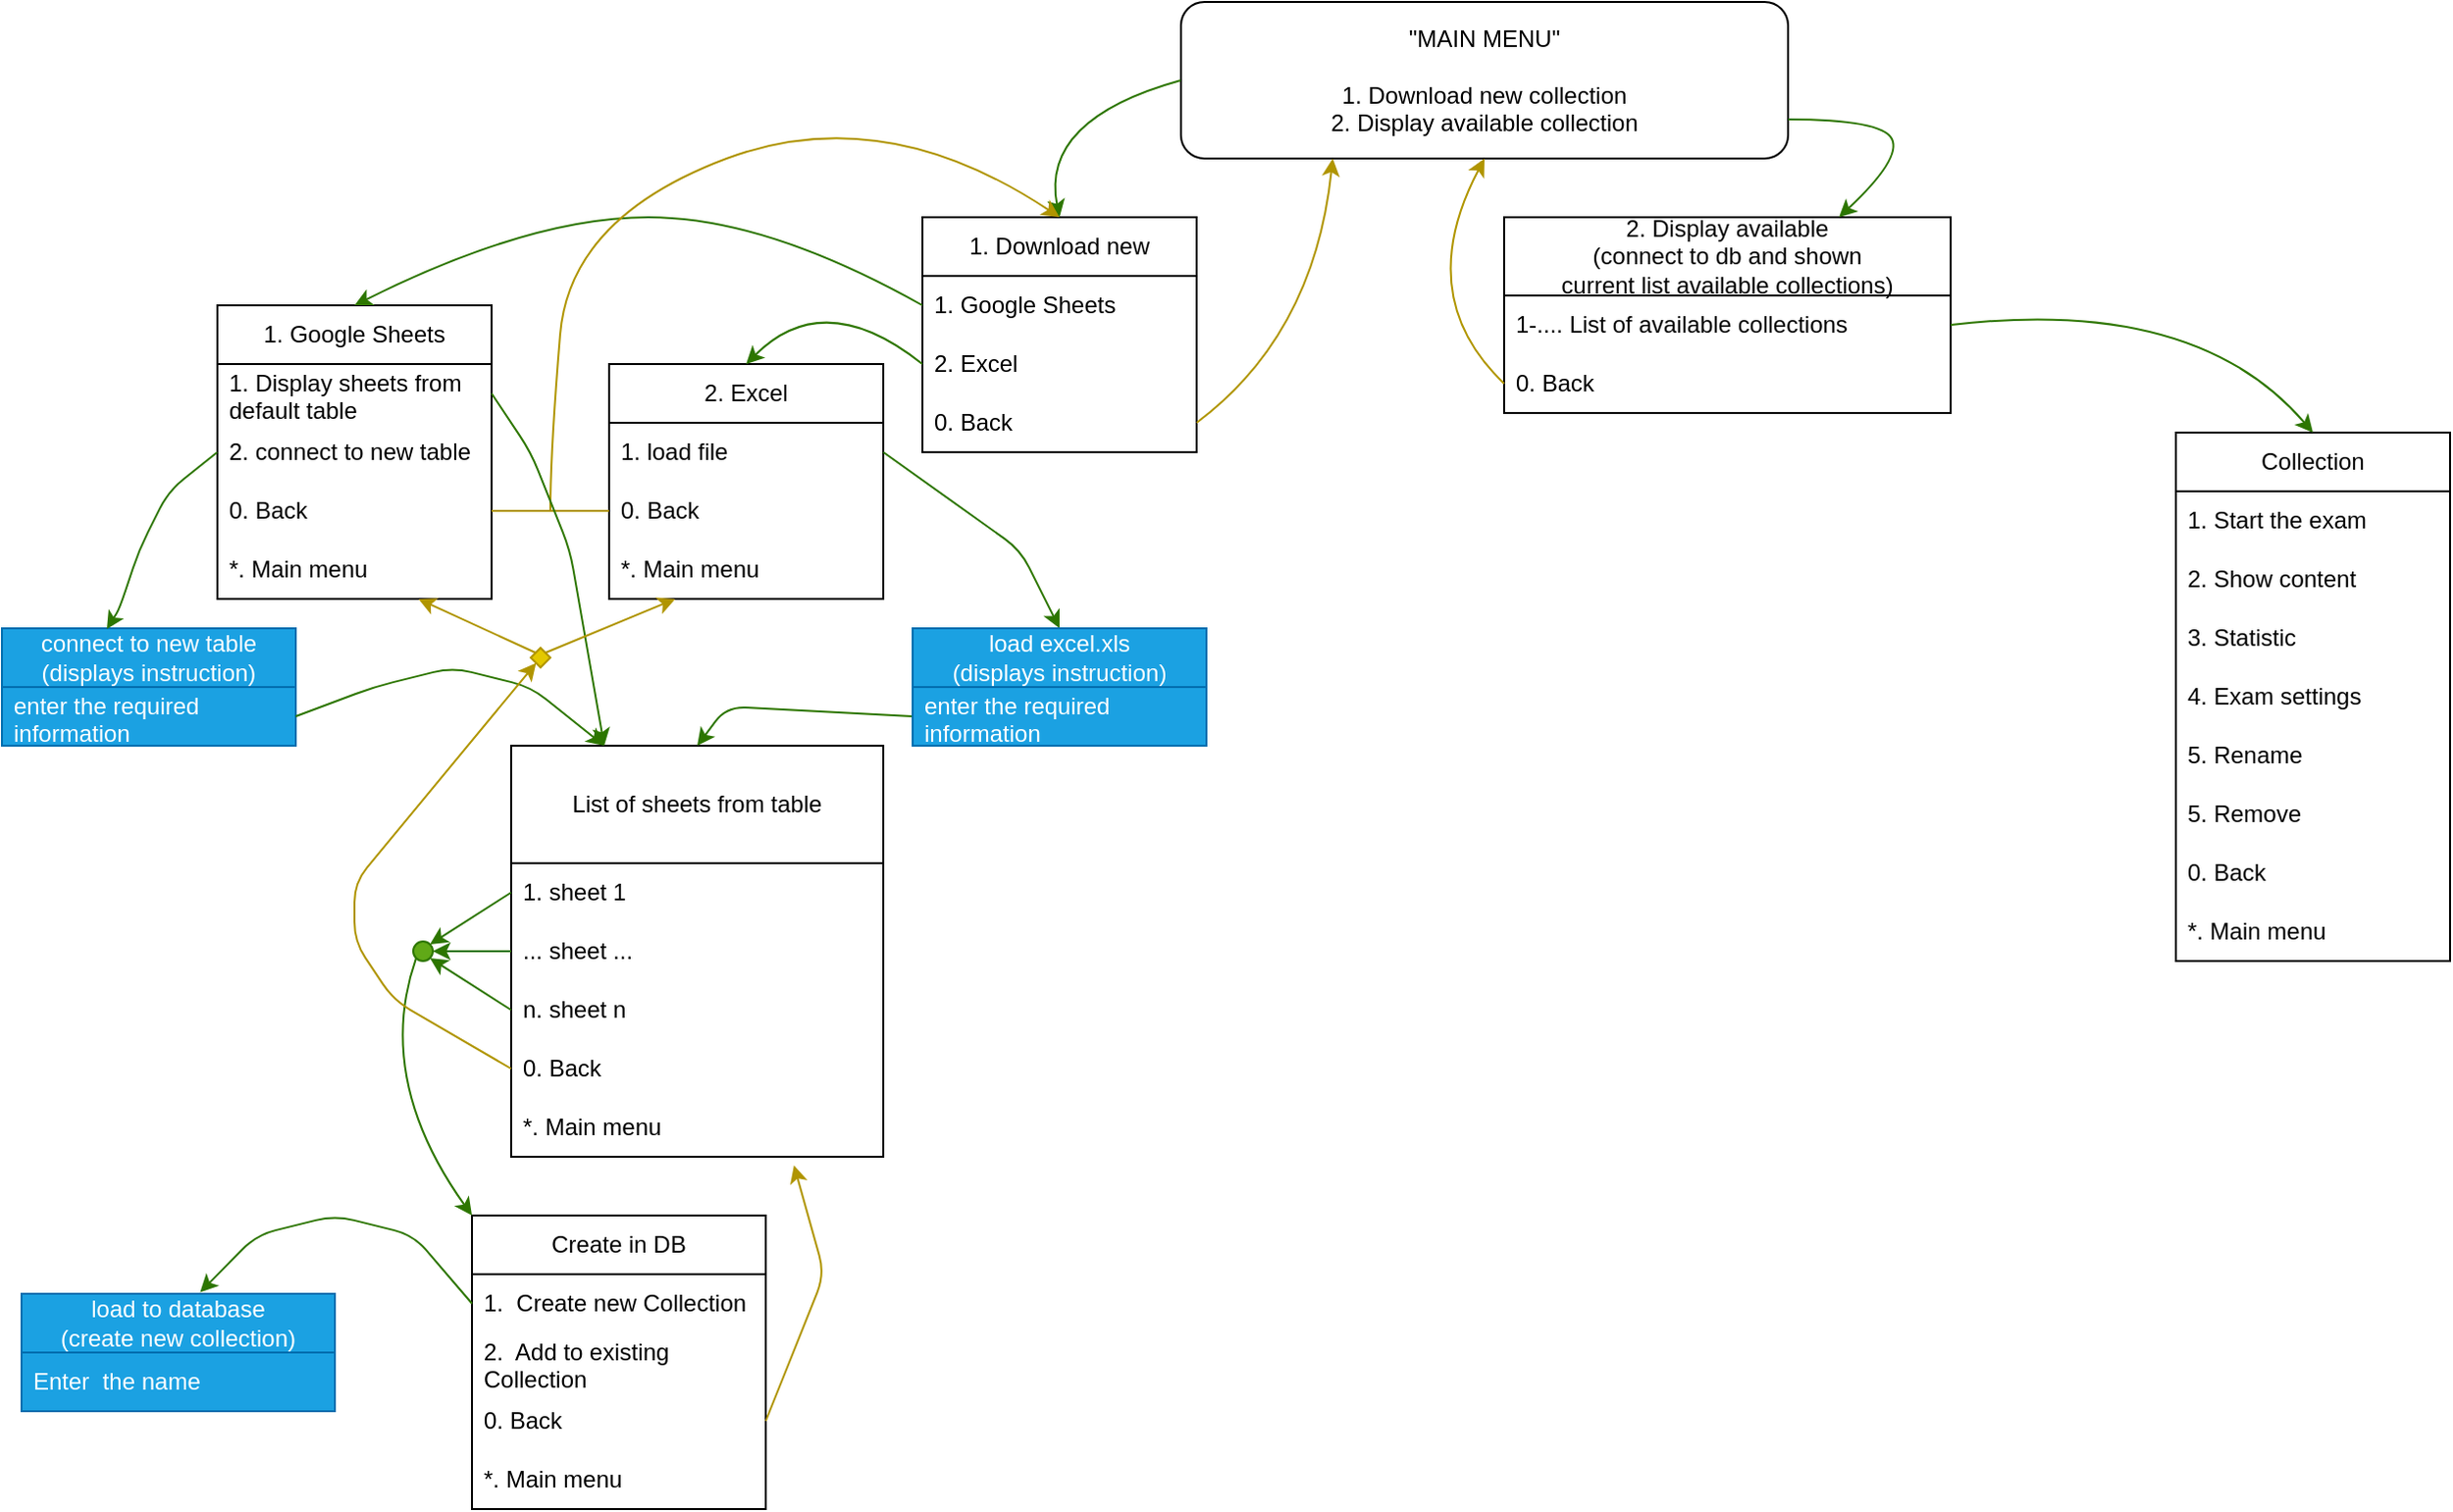 <mxfile version="24.0.4" type="device" pages="4">
  <diagram id="C5RBs43oDa-KdzZeNtuy" name="CLI_model">
    <mxGraphModel dx="1221" dy="717" grid="1" gridSize="10" guides="1" tooltips="1" connect="1" arrows="1" fold="1" page="1" pageScale="1" pageWidth="1654" pageHeight="2336" background="none" math="0" shadow="0">
      <root>
        <mxCell id="WIyWlLk6GJQsqaUBKTNV-0" />
        <mxCell id="WIyWlLk6GJQsqaUBKTNV-1" parent="WIyWlLk6GJQsqaUBKTNV-0" />
        <mxCell id="WIyWlLk6GJQsqaUBKTNV-3" value="&lt;div&gt;&quot;MAIN MENU&quot;&lt;/div&gt;&lt;div&gt;&lt;br&gt;&lt;/div&gt;&lt;div&gt;1. Download new collection&lt;/div&gt;&lt;div&gt;2. Display available collection&lt;br&gt;&lt;/div&gt;" style="rounded=1;whiteSpace=wrap;html=1;fontSize=12;glass=0;strokeWidth=1;shadow=0;" parent="WIyWlLk6GJQsqaUBKTNV-1" vertex="1">
          <mxGeometry x="662" y="20" width="310" height="80" as="geometry" />
        </mxCell>
        <mxCell id="G-Xxid-udoD8y_HWenNB-4" value="1. Download new" style="swimlane;fontStyle=0;childLayout=stackLayout;horizontal=1;startSize=30;horizontalStack=0;resizeParent=1;resizeParentMax=0;resizeLast=0;collapsible=1;marginBottom=0;whiteSpace=wrap;html=1;" parent="WIyWlLk6GJQsqaUBKTNV-1" vertex="1">
          <mxGeometry x="530" y="130" width="140" height="120" as="geometry" />
        </mxCell>
        <mxCell id="G-Xxid-udoD8y_HWenNB-5" value="&lt;div&gt;1. Google Sheets&lt;/div&gt;" style="text;strokeColor=none;fillColor=none;align=left;verticalAlign=middle;spacingLeft=4;spacingRight=4;overflow=hidden;points=[[0,0.5],[1,0.5]];portConstraint=eastwest;rotatable=0;whiteSpace=wrap;html=1;" parent="G-Xxid-udoD8y_HWenNB-4" vertex="1">
          <mxGeometry y="30" width="140" height="30" as="geometry" />
        </mxCell>
        <mxCell id="G-Xxid-udoD8y_HWenNB-7" value="2. Excel" style="text;strokeColor=none;fillColor=none;align=left;verticalAlign=middle;spacingLeft=4;spacingRight=4;overflow=hidden;points=[[0,0.5],[1,0.5]];portConstraint=eastwest;rotatable=0;whiteSpace=wrap;html=1;" parent="G-Xxid-udoD8y_HWenNB-4" vertex="1">
          <mxGeometry y="60" width="140" height="30" as="geometry" />
        </mxCell>
        <mxCell id="G-Xxid-udoD8y_HWenNB-17" value="&lt;div&gt;0. Back&lt;/div&gt;" style="text;strokeColor=none;fillColor=none;align=left;verticalAlign=middle;spacingLeft=4;spacingRight=4;overflow=hidden;points=[[0,0.5],[1,0.5]];portConstraint=eastwest;rotatable=0;whiteSpace=wrap;html=1;" parent="G-Xxid-udoD8y_HWenNB-4" vertex="1">
          <mxGeometry y="90" width="140" height="30" as="geometry" />
        </mxCell>
        <mxCell id="G-Xxid-udoD8y_HWenNB-9" value="&lt;div&gt;2. Display available&lt;/div&gt;&lt;div&gt;(connect to db and shown&lt;/div&gt;&lt;div&gt;current list available collections)&lt;br&gt;&lt;/div&gt;" style="swimlane;fontStyle=0;childLayout=stackLayout;horizontal=1;startSize=40;horizontalStack=0;resizeParent=1;resizeParentMax=0;resizeLast=0;collapsible=1;marginBottom=0;whiteSpace=wrap;html=1;" parent="WIyWlLk6GJQsqaUBKTNV-1" vertex="1">
          <mxGeometry x="827" y="130" width="228" height="100" as="geometry" />
        </mxCell>
        <mxCell id="G-Xxid-udoD8y_HWenNB-11" value="&lt;div&gt;1-.... List of available collections&lt;/div&gt;" style="text;strokeColor=none;fillColor=none;align=left;verticalAlign=middle;spacingLeft=4;spacingRight=4;overflow=hidden;points=[[0,0.5],[1,0.5]];portConstraint=eastwest;rotatable=0;whiteSpace=wrap;html=1;" parent="G-Xxid-udoD8y_HWenNB-9" vertex="1">
          <mxGeometry y="40" width="228" height="30" as="geometry" />
        </mxCell>
        <mxCell id="G-Xxid-udoD8y_HWenNB-12" value="&lt;div&gt;0. Back&lt;/div&gt;" style="text;strokeColor=none;fillColor=none;align=left;verticalAlign=middle;spacingLeft=4;spacingRight=4;overflow=hidden;points=[[0,0.5],[1,0.5]];portConstraint=eastwest;rotatable=0;whiteSpace=wrap;html=1;" parent="G-Xxid-udoD8y_HWenNB-9" vertex="1">
          <mxGeometry y="70" width="228" height="30" as="geometry" />
        </mxCell>
        <mxCell id="G-Xxid-udoD8y_HWenNB-22" value="2. Excel" style="swimlane;fontStyle=0;childLayout=stackLayout;horizontal=1;startSize=30;horizontalStack=0;resizeParent=1;resizeParentMax=0;resizeLast=0;collapsible=1;marginBottom=0;whiteSpace=wrap;html=1;" parent="WIyWlLk6GJQsqaUBKTNV-1" vertex="1">
          <mxGeometry x="370" y="205" width="140" height="120" as="geometry" />
        </mxCell>
        <mxCell id="G-Xxid-udoD8y_HWenNB-23" value="1. load file" style="text;strokeColor=none;fillColor=none;align=left;verticalAlign=middle;spacingLeft=4;spacingRight=4;overflow=hidden;points=[[0,0.5],[1,0.5]];portConstraint=eastwest;rotatable=0;whiteSpace=wrap;html=1;" parent="G-Xxid-udoD8y_HWenNB-22" vertex="1">
          <mxGeometry y="30" width="140" height="30" as="geometry" />
        </mxCell>
        <mxCell id="G-Xxid-udoD8y_HWenNB-24" value="0. Back" style="text;strokeColor=none;fillColor=none;align=left;verticalAlign=middle;spacingLeft=4;spacingRight=4;overflow=hidden;points=[[0,0.5],[1,0.5]];portConstraint=eastwest;rotatable=0;whiteSpace=wrap;html=1;" parent="G-Xxid-udoD8y_HWenNB-22" vertex="1">
          <mxGeometry y="60" width="140" height="30" as="geometry" />
        </mxCell>
        <mxCell id="G-Xxid-udoD8y_HWenNB-25" value="*. Main menu" style="text;strokeColor=none;fillColor=none;align=left;verticalAlign=middle;spacingLeft=4;spacingRight=4;overflow=hidden;points=[[0,0.5],[1,0.5]];portConstraint=eastwest;rotatable=0;whiteSpace=wrap;html=1;" parent="G-Xxid-udoD8y_HWenNB-22" vertex="1">
          <mxGeometry y="90" width="140" height="30" as="geometry" />
        </mxCell>
        <mxCell id="G-Xxid-udoD8y_HWenNB-26" value="1. Google Sheets" style="swimlane;fontStyle=0;childLayout=stackLayout;horizontal=1;startSize=30;horizontalStack=0;resizeParent=1;resizeParentMax=0;resizeLast=0;collapsible=1;marginBottom=0;whiteSpace=wrap;html=1;" parent="WIyWlLk6GJQsqaUBKTNV-1" vertex="1">
          <mxGeometry x="170" y="175" width="140" height="150" as="geometry" />
        </mxCell>
        <mxCell id="G-Xxid-udoD8y_HWenNB-27" value="1. Display sheets from default table" style="text;strokeColor=none;fillColor=none;align=left;verticalAlign=middle;spacingLeft=4;spacingRight=4;overflow=hidden;points=[[0,0.5],[1,0.5]];portConstraint=eastwest;rotatable=0;whiteSpace=wrap;html=1;" parent="G-Xxid-udoD8y_HWenNB-26" vertex="1">
          <mxGeometry y="30" width="140" height="30" as="geometry" />
        </mxCell>
        <mxCell id="G-Xxid-udoD8y_HWenNB-28" value="2. connect to new table" style="text;strokeColor=none;fillColor=none;align=left;verticalAlign=middle;spacingLeft=4;spacingRight=4;overflow=hidden;points=[[0,0.5],[1,0.5]];portConstraint=eastwest;rotatable=0;whiteSpace=wrap;html=1;" parent="G-Xxid-udoD8y_HWenNB-26" vertex="1">
          <mxGeometry y="60" width="140" height="30" as="geometry" />
        </mxCell>
        <mxCell id="G-Xxid-udoD8y_HWenNB-29" value="0. Back" style="text;strokeColor=none;fillColor=none;align=left;verticalAlign=middle;spacingLeft=4;spacingRight=4;overflow=hidden;points=[[0,0.5],[1,0.5]];portConstraint=eastwest;rotatable=0;whiteSpace=wrap;html=1;" parent="G-Xxid-udoD8y_HWenNB-26" vertex="1">
          <mxGeometry y="90" width="140" height="30" as="geometry" />
        </mxCell>
        <mxCell id="G-Xxid-udoD8y_HWenNB-37" value="*. Main menu" style="text;strokeColor=none;fillColor=none;align=left;verticalAlign=middle;spacingLeft=4;spacingRight=4;overflow=hidden;points=[[0,0.5],[1,0.5]];portConstraint=eastwest;rotatable=0;whiteSpace=wrap;html=1;" parent="G-Xxid-udoD8y_HWenNB-26" vertex="1">
          <mxGeometry y="120" width="140" height="30" as="geometry" />
        </mxCell>
        <mxCell id="G-Xxid-udoD8y_HWenNB-30" value="&lt;div&gt;Collection&lt;/div&gt;" style="swimlane;fontStyle=0;childLayout=stackLayout;horizontal=1;startSize=30;horizontalStack=0;resizeParent=1;resizeParentMax=0;resizeLast=0;collapsible=1;marginBottom=0;whiteSpace=wrap;html=1;" parent="WIyWlLk6GJQsqaUBKTNV-1" vertex="1">
          <mxGeometry x="1170" y="240" width="140" height="270" as="geometry" />
        </mxCell>
        <mxCell id="G-Xxid-udoD8y_HWenNB-31" value="1. Start the exam" style="text;strokeColor=none;fillColor=none;align=left;verticalAlign=middle;spacingLeft=4;spacingRight=4;overflow=hidden;points=[[0,0.5],[1,0.5]];portConstraint=eastwest;rotatable=0;whiteSpace=wrap;html=1;" parent="G-Xxid-udoD8y_HWenNB-30" vertex="1">
          <mxGeometry y="30" width="140" height="30" as="geometry" />
        </mxCell>
        <mxCell id="G-Xxid-udoD8y_HWenNB-32" value="2. Show content" style="text;strokeColor=none;fillColor=none;align=left;verticalAlign=middle;spacingLeft=4;spacingRight=4;overflow=hidden;points=[[0,0.5],[1,0.5]];portConstraint=eastwest;rotatable=0;whiteSpace=wrap;html=1;" parent="G-Xxid-udoD8y_HWenNB-30" vertex="1">
          <mxGeometry y="60" width="140" height="30" as="geometry" />
        </mxCell>
        <mxCell id="G-Xxid-udoD8y_HWenNB-33" value="3. Statistic" style="text;strokeColor=none;fillColor=none;align=left;verticalAlign=middle;spacingLeft=4;spacingRight=4;overflow=hidden;points=[[0,0.5],[1,0.5]];portConstraint=eastwest;rotatable=0;whiteSpace=wrap;html=1;" parent="G-Xxid-udoD8y_HWenNB-30" vertex="1">
          <mxGeometry y="90" width="140" height="30" as="geometry" />
        </mxCell>
        <mxCell id="39" value="4. Exam settings" style="text;strokeColor=none;fillColor=none;align=left;verticalAlign=middle;spacingLeft=4;spacingRight=4;overflow=hidden;points=[[0,0.5],[1,0.5]];portConstraint=eastwest;rotatable=0;whiteSpace=wrap;html=1;" parent="G-Xxid-udoD8y_HWenNB-30" vertex="1">
          <mxGeometry y="120" width="140" height="30" as="geometry" />
        </mxCell>
        <mxCell id="40" value="5. Rename" style="text;strokeColor=none;fillColor=none;align=left;verticalAlign=middle;spacingLeft=4;spacingRight=4;overflow=hidden;points=[[0,0.5],[1,0.5]];portConstraint=eastwest;rotatable=0;whiteSpace=wrap;html=1;" parent="G-Xxid-udoD8y_HWenNB-30" vertex="1">
          <mxGeometry y="150" width="140" height="30" as="geometry" />
        </mxCell>
        <mxCell id="42" value="5. Remove" style="text;strokeColor=none;fillColor=none;align=left;verticalAlign=middle;spacingLeft=4;spacingRight=4;overflow=hidden;points=[[0,0.5],[1,0.5]];portConstraint=eastwest;rotatable=0;whiteSpace=wrap;html=1;" parent="G-Xxid-udoD8y_HWenNB-30" vertex="1">
          <mxGeometry y="180" width="140" height="30" as="geometry" />
        </mxCell>
        <mxCell id="43" value="0. Back" style="text;strokeColor=none;fillColor=none;align=left;verticalAlign=middle;spacingLeft=4;spacingRight=4;overflow=hidden;points=[[0,0.5],[1,0.5]];portConstraint=eastwest;rotatable=0;whiteSpace=wrap;html=1;" parent="G-Xxid-udoD8y_HWenNB-30" vertex="1">
          <mxGeometry y="210" width="140" height="30" as="geometry" />
        </mxCell>
        <mxCell id="44" value="*. Main menu" style="text;strokeColor=none;fillColor=none;align=left;verticalAlign=middle;spacingLeft=4;spacingRight=4;overflow=hidden;points=[[0,0.5],[1,0.5]];portConstraint=eastwest;rotatable=0;whiteSpace=wrap;html=1;" parent="G-Xxid-udoD8y_HWenNB-30" vertex="1">
          <mxGeometry y="240" width="140" height="30" as="geometry" />
        </mxCell>
        <mxCell id="G-Xxid-udoD8y_HWenNB-45" value="List of sheets from table" style="swimlane;fontStyle=0;childLayout=stackLayout;horizontal=1;startSize=60;horizontalStack=0;resizeParent=1;resizeParentMax=0;resizeLast=0;collapsible=1;marginBottom=0;whiteSpace=wrap;html=1;" parent="WIyWlLk6GJQsqaUBKTNV-1" vertex="1">
          <mxGeometry x="320" y="400" width="190" height="210" as="geometry" />
        </mxCell>
        <mxCell id="G-Xxid-udoD8y_HWenNB-46" value="&lt;div&gt;1. sheet 1&lt;/div&gt;" style="text;strokeColor=none;fillColor=none;align=left;verticalAlign=middle;spacingLeft=4;spacingRight=4;overflow=hidden;points=[[0,0.5],[1,0.5]];portConstraint=eastwest;rotatable=0;whiteSpace=wrap;html=1;" parent="G-Xxid-udoD8y_HWenNB-45" vertex="1">
          <mxGeometry y="60" width="190" height="30" as="geometry" />
        </mxCell>
        <mxCell id="G-Xxid-udoD8y_HWenNB-50" value="&lt;div&gt;... sheet ...&lt;/div&gt;" style="text;strokeColor=none;fillColor=none;align=left;verticalAlign=middle;spacingLeft=4;spacingRight=4;overflow=hidden;points=[[0,0.5],[1,0.5]];portConstraint=eastwest;rotatable=0;whiteSpace=wrap;html=1;" parent="G-Xxid-udoD8y_HWenNB-45" vertex="1">
          <mxGeometry y="90" width="190" height="30" as="geometry" />
        </mxCell>
        <mxCell id="G-Xxid-udoD8y_HWenNB-47" value="n. sheet n" style="text;strokeColor=none;fillColor=none;align=left;verticalAlign=middle;spacingLeft=4;spacingRight=4;overflow=hidden;points=[[0,0.5],[1,0.5]];portConstraint=eastwest;rotatable=0;whiteSpace=wrap;html=1;" parent="G-Xxid-udoD8y_HWenNB-45" vertex="1">
          <mxGeometry y="120" width="190" height="30" as="geometry" />
        </mxCell>
        <mxCell id="G-Xxid-udoD8y_HWenNB-48" value="0. Back" style="text;strokeColor=none;fillColor=none;align=left;verticalAlign=middle;spacingLeft=4;spacingRight=4;overflow=hidden;points=[[0,0.5],[1,0.5]];portConstraint=eastwest;rotatable=0;whiteSpace=wrap;html=1;" parent="G-Xxid-udoD8y_HWenNB-45" vertex="1">
          <mxGeometry y="150" width="190" height="30" as="geometry" />
        </mxCell>
        <mxCell id="G-Xxid-udoD8y_HWenNB-51" value="*. Main menu" style="text;strokeColor=none;fillColor=none;align=left;verticalAlign=middle;spacingLeft=4;spacingRight=4;overflow=hidden;points=[[0,0.5],[1,0.5]];portConstraint=eastwest;rotatable=0;whiteSpace=wrap;html=1;" parent="G-Xxid-udoD8y_HWenNB-45" vertex="1">
          <mxGeometry y="180" width="190" height="30" as="geometry" />
        </mxCell>
        <mxCell id="6" value="Create in DB" style="swimlane;fontStyle=0;childLayout=stackLayout;horizontal=1;startSize=30;horizontalStack=0;resizeParent=1;resizeParentMax=0;resizeLast=0;collapsible=1;marginBottom=0;whiteSpace=wrap;html=1;" parent="WIyWlLk6GJQsqaUBKTNV-1" vertex="1">
          <mxGeometry x="300" y="640" width="150" height="150" as="geometry" />
        </mxCell>
        <mxCell id="7" value="1.&amp;nbsp; Create new Collection" style="text;strokeColor=none;fillColor=none;align=left;verticalAlign=middle;spacingLeft=4;spacingRight=4;overflow=hidden;points=[[0,0.5],[1,0.5]];portConstraint=eastwest;rotatable=0;whiteSpace=wrap;html=1;" parent="6" vertex="1">
          <mxGeometry y="30" width="150" height="30" as="geometry" />
        </mxCell>
        <mxCell id="-GSCXinS-tR7I9BYw2Kh-68" value="2.&amp;nbsp; Add to existing Collection" style="text;strokeColor=none;fillColor=none;align=left;verticalAlign=middle;spacingLeft=4;spacingRight=4;overflow=hidden;points=[[0,0.5],[1,0.5]];portConstraint=eastwest;rotatable=0;whiteSpace=wrap;html=1;" vertex="1" parent="6">
          <mxGeometry y="60" width="150" height="30" as="geometry" />
        </mxCell>
        <mxCell id="8" value="0. Back" style="text;strokeColor=none;fillColor=none;align=left;verticalAlign=middle;spacingLeft=4;spacingRight=4;overflow=hidden;points=[[0,0.5],[1,0.5]];portConstraint=eastwest;rotatable=0;whiteSpace=wrap;html=1;" parent="6" vertex="1">
          <mxGeometry y="90" width="150" height="30" as="geometry" />
        </mxCell>
        <mxCell id="9" value="*. Main menu" style="text;strokeColor=none;fillColor=none;align=left;verticalAlign=middle;spacingLeft=4;spacingRight=4;overflow=hidden;points=[[0,0.5],[1,0.5]];portConstraint=eastwest;rotatable=0;whiteSpace=wrap;html=1;" parent="6" vertex="1">
          <mxGeometry y="120" width="150" height="30" as="geometry" />
        </mxCell>
        <mxCell id="15" value="load to database&lt;br&gt;(create new collection)" style="swimlane;fontStyle=0;childLayout=stackLayout;horizontal=1;startSize=30;horizontalStack=0;resizeParent=1;resizeParentMax=0;resizeLast=0;collapsible=1;marginBottom=0;whiteSpace=wrap;html=1;fillColor=#1ba1e2;fontColor=#ffffff;strokeColor=#006EAF;" parent="WIyWlLk6GJQsqaUBKTNV-1" vertex="1">
          <mxGeometry x="70" y="680" width="160" height="60" as="geometry" />
        </mxCell>
        <mxCell id="16" value="Enter&amp;nbsp; the name" style="text;strokeColor=#006EAF;fillColor=#1ba1e2;align=left;verticalAlign=middle;spacingLeft=4;spacingRight=4;overflow=hidden;points=[[0,0.5],[1,0.5]];portConstraint=eastwest;rotatable=0;whiteSpace=wrap;html=1;fontColor=#ffffff;" parent="15" vertex="1">
          <mxGeometry y="30" width="160" height="30" as="geometry" />
        </mxCell>
        <mxCell id="2" value="connect to new table&lt;br&gt;(displays instruction)" style="swimlane;fontStyle=0;childLayout=stackLayout;horizontal=1;startSize=30;horizontalStack=0;resizeParent=1;resizeParentMax=0;resizeLast=0;collapsible=1;marginBottom=0;whiteSpace=wrap;html=1;fillColor=#1ba1e2;fontColor=#ffffff;strokeColor=#006EAF;" parent="WIyWlLk6GJQsqaUBKTNV-1" vertex="1">
          <mxGeometry x="60" y="340" width="150" height="60" as="geometry" />
        </mxCell>
        <mxCell id="3" value="enter the required information" style="text;strokeColor=#006EAF;fillColor=#1ba1e2;align=left;verticalAlign=middle;spacingLeft=4;spacingRight=4;overflow=hidden;points=[[0,0.5],[1,0.5]];portConstraint=eastwest;rotatable=0;whiteSpace=wrap;html=1;fontColor=#ffffff;" parent="2" vertex="1">
          <mxGeometry y="30" width="150" height="30" as="geometry" />
        </mxCell>
        <mxCell id="28" value="" style="curved=1;endArrow=classic;html=1;exitX=0;exitY=0.5;exitDx=0;exitDy=0;entryX=0.5;entryY=0;entryDx=0;entryDy=0;fillColor=#60a917;strokeColor=#2D7600;" parent="WIyWlLk6GJQsqaUBKTNV-1" source="WIyWlLk6GJQsqaUBKTNV-3" target="G-Xxid-udoD8y_HWenNB-4" edge="1">
          <mxGeometry width="50" height="50" relative="1" as="geometry">
            <mxPoint x="575" y="95" as="sourcePoint" />
            <mxPoint x="550" y="30" as="targetPoint" />
            <Array as="points">
              <mxPoint x="590" y="80" />
            </Array>
          </mxGeometry>
        </mxCell>
        <mxCell id="29" value="" style="curved=1;endArrow=classic;html=1;entryX=0.5;entryY=0;entryDx=0;entryDy=0;fillColor=#60a917;strokeColor=#2D7600;" parent="WIyWlLk6GJQsqaUBKTNV-1" target="G-Xxid-udoD8y_HWenNB-26" edge="1">
          <mxGeometry width="50" height="50" relative="1" as="geometry">
            <mxPoint x="530" y="175" as="sourcePoint" />
            <mxPoint x="340" y="155" as="targetPoint" />
            <Array as="points">
              <mxPoint x="450" y="130" />
              <mxPoint x="330" y="130" />
            </Array>
          </mxGeometry>
        </mxCell>
        <mxCell id="31" value="" style="curved=1;endArrow=classic;html=1;exitX=0;exitY=0.5;exitDx=0;exitDy=0;entryX=0.5;entryY=0;entryDx=0;entryDy=0;fillColor=#60a917;strokeColor=#2D7600;" parent="WIyWlLk6GJQsqaUBKTNV-1" source="G-Xxid-udoD8y_HWenNB-7" target="G-Xxid-udoD8y_HWenNB-22" edge="1">
          <mxGeometry width="50" height="50" relative="1" as="geometry">
            <mxPoint x="520" y="195" as="sourcePoint" />
            <mxPoint x="410" y="175" as="targetPoint" />
            <Array as="points">
              <mxPoint x="480" y="165" />
            </Array>
          </mxGeometry>
        </mxCell>
        <mxCell id="32" value="" style="endArrow=none;html=1;curved=1;entryX=0;entryY=0.5;entryDx=0;entryDy=0;fillColor=#e3c800;strokeColor=#B09500;" parent="WIyWlLk6GJQsqaUBKTNV-1" target="G-Xxid-udoD8y_HWenNB-24" edge="1">
          <mxGeometry width="50" height="50" relative="1" as="geometry">
            <mxPoint x="310" y="280" as="sourcePoint" />
            <mxPoint x="360" y="280" as="targetPoint" />
            <Array as="points">
              <mxPoint x="340" y="280" />
            </Array>
          </mxGeometry>
        </mxCell>
        <mxCell id="34" value="" style="curved=1;endArrow=classic;html=1;entryX=0.5;entryY=0;entryDx=0;entryDy=0;fillColor=#e3c800;strokeColor=#B09500;" parent="WIyWlLk6GJQsqaUBKTNV-1" target="G-Xxid-udoD8y_HWenNB-4" edge="1">
          <mxGeometry width="50" height="50" relative="1" as="geometry">
            <mxPoint x="340" y="280" as="sourcePoint" />
            <mxPoint x="550" y="110" as="targetPoint" />
            <Array as="points">
              <mxPoint x="340" y="250" />
              <mxPoint x="350" y="130" />
              <mxPoint x="510" y="70" />
            </Array>
          </mxGeometry>
        </mxCell>
        <mxCell id="36" style="edgeStyle=none;curved=1;html=1;exitX=1;exitY=0.5;exitDx=0;exitDy=0;entryX=0.25;entryY=1;entryDx=0;entryDy=0;fillColor=#e3c800;strokeColor=#B09500;" parent="WIyWlLk6GJQsqaUBKTNV-1" source="G-Xxid-udoD8y_HWenNB-17" target="WIyWlLk6GJQsqaUBKTNV-3" edge="1">
          <mxGeometry relative="1" as="geometry">
            <Array as="points">
              <mxPoint x="730" y="190" />
            </Array>
          </mxGeometry>
        </mxCell>
        <mxCell id="37" style="edgeStyle=none;curved=1;html=1;exitX=0;exitY=0.5;exitDx=0;exitDy=0;entryX=0.5;entryY=1;entryDx=0;entryDy=0;fillColor=#e3c800;strokeColor=#B09500;" parent="WIyWlLk6GJQsqaUBKTNV-1" source="G-Xxid-udoD8y_HWenNB-12" target="WIyWlLk6GJQsqaUBKTNV-3" edge="1">
          <mxGeometry relative="1" as="geometry">
            <Array as="points">
              <mxPoint x="780" y="170" />
            </Array>
          </mxGeometry>
        </mxCell>
        <mxCell id="38" style="edgeStyle=none;curved=1;html=1;exitX=1;exitY=0.5;exitDx=0;exitDy=0;entryX=0.5;entryY=0;entryDx=0;entryDy=0;fillColor=#60a917;strokeColor=#2D7600;" parent="WIyWlLk6GJQsqaUBKTNV-1" source="G-Xxid-udoD8y_HWenNB-11" target="G-Xxid-udoD8y_HWenNB-30" edge="1">
          <mxGeometry relative="1" as="geometry">
            <Array as="points">
              <mxPoint x="1180" y="170" />
            </Array>
          </mxGeometry>
        </mxCell>
        <mxCell id="41" value="" style="curved=1;endArrow=classic;html=1;entryX=0.75;entryY=0;entryDx=0;entryDy=0;fillColor=#60a917;strokeColor=#2D7600;" parent="WIyWlLk6GJQsqaUBKTNV-1" target="G-Xxid-udoD8y_HWenNB-9" edge="1">
          <mxGeometry width="50" height="50" relative="1" as="geometry">
            <mxPoint x="972" y="80" as="sourcePoint" />
            <mxPoint x="1002" y="190" as="targetPoint" />
            <Array as="points">
              <mxPoint x="1020" y="80" />
              <mxPoint x="1030" y="100" />
            </Array>
          </mxGeometry>
        </mxCell>
        <mxCell id="49" style="edgeStyle=none;html=1;exitX=0;exitY=0.5;exitDx=0;exitDy=0;entryX=0.5;entryY=0;entryDx=0;entryDy=0;fillColor=#60a917;strokeColor=#2D7600;" parent="WIyWlLk6GJQsqaUBKTNV-1" source="52" target="G-Xxid-udoD8y_HWenNB-45" edge="1">
          <mxGeometry relative="1" as="geometry">
            <mxPoint x="510" y="365" as="sourcePoint" />
            <Array as="points">
              <mxPoint x="430" y="380" />
            </Array>
          </mxGeometry>
        </mxCell>
        <mxCell id="46" style="edgeStyle=none;html=1;exitX=1;exitY=0.5;exitDx=0;exitDy=0;entryX=0.25;entryY=0;entryDx=0;entryDy=0;fillColor=#60a917;strokeColor=#2D7600;" parent="WIyWlLk6GJQsqaUBKTNV-1" source="G-Xxid-udoD8y_HWenNB-27" target="G-Xxid-udoD8y_HWenNB-45" edge="1">
          <mxGeometry relative="1" as="geometry">
            <Array as="points">
              <mxPoint x="330" y="250" />
              <mxPoint x="350" y="300" />
            </Array>
          </mxGeometry>
        </mxCell>
        <mxCell id="47" style="edgeStyle=none;html=1;exitX=0;exitY=0.5;exitDx=0;exitDy=0;entryX=0.357;entryY=0.007;entryDx=0;entryDy=0;entryPerimeter=0;fillColor=#60a917;strokeColor=#2D7600;" parent="WIyWlLk6GJQsqaUBKTNV-1" source="G-Xxid-udoD8y_HWenNB-28" target="2" edge="1">
          <mxGeometry relative="1" as="geometry">
            <Array as="points">
              <mxPoint x="145" y="270" />
              <mxPoint x="130" y="300" />
              <mxPoint x="120" y="330" />
            </Array>
          </mxGeometry>
        </mxCell>
        <mxCell id="48" style="edgeStyle=none;html=1;exitX=1;exitY=0.5;exitDx=0;exitDy=0;entryX=0.5;entryY=0;entryDx=0;entryDy=0;fillColor=#60a917;strokeColor=#2D7600;" parent="WIyWlLk6GJQsqaUBKTNV-1" source="G-Xxid-udoD8y_HWenNB-23" target="51" edge="1">
          <mxGeometry relative="1" as="geometry">
            <mxPoint x="585" y="350" as="targetPoint" />
            <Array as="points">
              <mxPoint x="580" y="300" />
            </Array>
          </mxGeometry>
        </mxCell>
        <mxCell id="50" style="edgeStyle=none;html=1;exitX=1;exitY=0.5;exitDx=0;exitDy=0;entryX=0.25;entryY=0;entryDx=0;entryDy=0;fillColor=#60a917;strokeColor=#2D7600;" parent="WIyWlLk6GJQsqaUBKTNV-1" source="3" target="G-Xxid-udoD8y_HWenNB-45" edge="1">
          <mxGeometry relative="1" as="geometry">
            <Array as="points">
              <mxPoint x="250" y="370" />
              <mxPoint x="290" y="360" />
              <mxPoint x="330" y="370" />
            </Array>
          </mxGeometry>
        </mxCell>
        <mxCell id="51" value="load excel.xls&lt;br&gt;(displays instruction)" style="swimlane;fontStyle=0;childLayout=stackLayout;horizontal=1;startSize=30;horizontalStack=0;resizeParent=1;resizeParentMax=0;resizeLast=0;collapsible=1;marginBottom=0;whiteSpace=wrap;html=1;fillColor=#1ba1e2;fontColor=#ffffff;strokeColor=#006EAF;" parent="WIyWlLk6GJQsqaUBKTNV-1" vertex="1">
          <mxGeometry x="525" y="340" width="150" height="60" as="geometry" />
        </mxCell>
        <mxCell id="52" value="enter the required information" style="text;strokeColor=#006EAF;fillColor=#1ba1e2;align=left;verticalAlign=middle;spacingLeft=4;spacingRight=4;overflow=hidden;points=[[0,0.5],[1,0.5]];portConstraint=eastwest;rotatable=0;whiteSpace=wrap;html=1;fontColor=#ffffff;" parent="51" vertex="1">
          <mxGeometry y="30" width="150" height="30" as="geometry" />
        </mxCell>
        <mxCell id="53" style="edgeStyle=none;html=1;exitX=0;exitY=0.5;exitDx=0;exitDy=0;entryX=1;entryY=0;entryDx=0;entryDy=0;fillColor=#60a917;strokeColor=#2D7600;" parent="WIyWlLk6GJQsqaUBKTNV-1" source="G-Xxid-udoD8y_HWenNB-46" target="56" edge="1">
          <mxGeometry relative="1" as="geometry">
            <mxPoint x="280" y="480" as="targetPoint" />
          </mxGeometry>
        </mxCell>
        <mxCell id="54" style="edgeStyle=none;html=1;exitX=0;exitY=0.5;exitDx=0;exitDy=0;fillColor=#60a917;strokeColor=#2D7600;" parent="WIyWlLk6GJQsqaUBKTNV-1" source="G-Xxid-udoD8y_HWenNB-50" edge="1">
          <mxGeometry relative="1" as="geometry">
            <mxPoint x="280" y="505" as="targetPoint" />
          </mxGeometry>
        </mxCell>
        <mxCell id="55" value="" style="curved=1;endArrow=classic;html=1;exitX=0;exitY=1;exitDx=0;exitDy=0;entryX=0;entryY=0;entryDx=0;entryDy=0;fillColor=#60a917;strokeColor=#2D7600;" parent="WIyWlLk6GJQsqaUBKTNV-1" source="56" target="6" edge="1">
          <mxGeometry width="50" height="50" relative="1" as="geometry">
            <mxPoint x="240" y="660" as="sourcePoint" />
            <mxPoint x="210" y="790" as="targetPoint" />
            <Array as="points">
              <mxPoint x="250" y="570" />
            </Array>
          </mxGeometry>
        </mxCell>
        <mxCell id="56" value="" style="ellipse;whiteSpace=wrap;html=1;aspect=fixed;strokeColor=#2D7600;fillColor=#60a917;fontColor=#ffffff;" parent="WIyWlLk6GJQsqaUBKTNV-1" vertex="1">
          <mxGeometry x="270" y="500" width="10" height="10" as="geometry" />
        </mxCell>
        <mxCell id="59" style="edgeStyle=none;html=1;exitX=0;exitY=0.5;exitDx=0;exitDy=0;entryX=1;entryY=1;entryDx=0;entryDy=0;fillColor=#60a917;strokeColor=#2D7600;" parent="WIyWlLk6GJQsqaUBKTNV-1" source="G-Xxid-udoD8y_HWenNB-47" target="56" edge="1">
          <mxGeometry relative="1" as="geometry" />
        </mxCell>
        <mxCell id="60" style="edgeStyle=none;html=1;exitX=0;exitY=0.5;exitDx=0;exitDy=0;entryX=0.57;entryY=-0.013;entryDx=0;entryDy=0;entryPerimeter=0;fillColor=#60a917;strokeColor=#2D7600;" parent="WIyWlLk6GJQsqaUBKTNV-1" source="7" target="15" edge="1">
          <mxGeometry relative="1" as="geometry">
            <Array as="points">
              <mxPoint x="270" y="650" />
              <mxPoint x="230" y="640" />
              <mxPoint x="190" y="650" />
            </Array>
          </mxGeometry>
        </mxCell>
        <mxCell id="64" style="edgeStyle=none;html=1;exitX=1;exitY=0.5;exitDx=0;exitDy=0;entryX=0.76;entryY=1.147;entryDx=0;entryDy=0;entryPerimeter=0;fillColor=#e3c800;strokeColor=#B09500;" parent="WIyWlLk6GJQsqaUBKTNV-1" source="8" target="G-Xxid-udoD8y_HWenNB-51" edge="1">
          <mxGeometry relative="1" as="geometry">
            <Array as="points">
              <mxPoint x="480" y="670" />
            </Array>
          </mxGeometry>
        </mxCell>
        <mxCell id="65" style="edgeStyle=none;html=1;exitX=0;exitY=0.5;exitDx=0;exitDy=0;fillColor=#e3c800;strokeColor=#B09500;" parent="WIyWlLk6GJQsqaUBKTNV-1" source="G-Xxid-udoD8y_HWenNB-48" target="68" edge="1">
          <mxGeometry relative="1" as="geometry">
            <mxPoint x="340" y="360" as="targetPoint" />
            <Array as="points">
              <mxPoint x="260" y="530" />
              <mxPoint x="240" y="500" />
              <mxPoint x="240" y="470" />
            </Array>
          </mxGeometry>
        </mxCell>
        <mxCell id="66" value="" style="endArrow=classic;html=1;fillColor=#e3c800;strokeColor=#B09500;exitX=0;exitY=0;exitDx=0;exitDy=0;" parent="WIyWlLk6GJQsqaUBKTNV-1" source="68" target="G-Xxid-udoD8y_HWenNB-37" edge="1">
          <mxGeometry width="50" height="50" relative="1" as="geometry">
            <mxPoint x="340" y="360" as="sourcePoint" />
            <mxPoint x="790" y="400" as="targetPoint" />
          </mxGeometry>
        </mxCell>
        <mxCell id="67" value="" style="endArrow=classic;html=1;fillColor=#e3c800;strokeColor=#B09500;exitX=1;exitY=0;exitDx=0;exitDy=0;" parent="WIyWlLk6GJQsqaUBKTNV-1" source="68" target="G-Xxid-udoD8y_HWenNB-25" edge="1">
          <mxGeometry width="50" height="50" relative="1" as="geometry">
            <mxPoint x="340" y="360" as="sourcePoint" />
            <mxPoint x="790" y="400" as="targetPoint" />
          </mxGeometry>
        </mxCell>
        <mxCell id="68" value="" style="rhombus;whiteSpace=wrap;html=1;strokeColor=#B09500;fillColor=#e3c800;fontColor=#000000;" parent="WIyWlLk6GJQsqaUBKTNV-1" vertex="1">
          <mxGeometry x="330" y="350" width="10" height="10" as="geometry" />
        </mxCell>
      </root>
    </mxGraphModel>
  </diagram>
  <diagram id="AtoH-4TyLdPuXJqlcMhc" name="interface">
    <mxGraphModel dx="1562" dy="909" grid="1" gridSize="10" guides="1" tooltips="1" connect="1" arrows="1" fold="1" page="1" pageScale="1" pageWidth="850" pageHeight="1100" math="0" shadow="0">
      <root>
        <mxCell id="0" />
        <mxCell id="1" parent="0" />
        <mxCell id="uUptkE_cZE_AV1x8Qp5U-5" value="Interface" style="swimlane;fontStyle=1;align=center;verticalAlign=top;childLayout=stackLayout;horizontal=1;startSize=26;horizontalStack=0;resizeParent=1;resizeParentMax=0;resizeLast=0;collapsible=1;marginBottom=0;whiteSpace=wrap;html=1;" parent="1" vertex="1">
          <mxGeometry x="120" y="38" width="160" height="138" as="geometry" />
        </mxCell>
        <mxCell id="uUptkE_cZE_AV1x8Qp5U-6" value="+ name: str" style="text;strokeColor=none;fillColor=none;align=left;verticalAlign=top;spacingLeft=4;spacingRight=4;overflow=hidden;rotatable=0;points=[[0,0.5],[1,0.5]];portConstraint=eastwest;whiteSpace=wrap;html=1;" parent="uUptkE_cZE_AV1x8Qp5U-5" vertex="1">
          <mxGeometry y="26" width="160" height="26" as="geometry" />
        </mxCell>
        <mxCell id="uUptkE_cZE_AV1x8Qp5U-20" value="+ func: func" style="text;strokeColor=none;fillColor=none;align=left;verticalAlign=top;spacingLeft=4;spacingRight=4;overflow=hidden;rotatable=0;points=[[0,0.5],[1,0.5]];portConstraint=eastwest;whiteSpace=wrap;html=1;" parent="uUptkE_cZE_AV1x8Qp5U-5" vertex="1">
          <mxGeometry y="52" width="160" height="26" as="geometry" />
        </mxCell>
        <mxCell id="uUptkE_cZE_AV1x8Qp5U-10" value="+ entry_point: bool" style="text;strokeColor=none;fillColor=none;align=left;verticalAlign=top;spacingLeft=4;spacingRight=4;overflow=hidden;rotatable=0;points=[[0,0.5],[1,0.5]];portConstraint=eastwest;whiteSpace=wrap;html=1;" parent="uUptkE_cZE_AV1x8Qp5U-5" vertex="1">
          <mxGeometry y="78" width="160" height="26" as="geometry" />
        </mxCell>
        <mxCell id="uUptkE_cZE_AV1x8Qp5U-7" value="" style="line;strokeWidth=1;fillColor=none;align=left;verticalAlign=middle;spacingTop=-1;spacingLeft=3;spacingRight=3;rotatable=0;labelPosition=right;points=[];portConstraint=eastwest;strokeColor=inherit;" parent="uUptkE_cZE_AV1x8Qp5U-5" vertex="1">
          <mxGeometry y="104" width="160" height="8" as="geometry" />
        </mxCell>
        <mxCell id="uUptkE_cZE_AV1x8Qp5U-8" value="+ func(func): return" style="text;strokeColor=none;fillColor=none;align=left;verticalAlign=top;spacingLeft=4;spacingRight=4;overflow=hidden;rotatable=0;points=[[0,0.5],[1,0.5]];portConstraint=eastwest;whiteSpace=wrap;html=1;" parent="uUptkE_cZE_AV1x8Qp5U-5" vertex="1">
          <mxGeometry y="112" width="160" height="26" as="geometry" />
        </mxCell>
        <mxCell id="uUptkE_cZE_AV1x8Qp5U-13" value="Option" style="swimlane;fontStyle=1;align=center;verticalAlign=top;childLayout=stackLayout;horizontal=1;startSize=26;horizontalStack=0;resizeParent=1;resizeParentMax=0;resizeLast=0;collapsible=1;marginBottom=0;whiteSpace=wrap;html=1;" parent="1" vertex="1">
          <mxGeometry x="320" y="38" width="180" height="242" as="geometry" />
        </mxCell>
        <mxCell id="uUptkE_cZE_AV1x8Qp5U-14" value="+ main_interface: Interface" style="text;strokeColor=none;fillColor=none;align=left;verticalAlign=top;spacingLeft=4;spacingRight=4;overflow=hidden;rotatable=0;points=[[0,0.5],[1,0.5]];portConstraint=eastwest;whiteSpace=wrap;html=1;" parent="uUptkE_cZE_AV1x8Qp5U-13" vertex="1">
          <mxGeometry y="26" width="180" height="26" as="geometry" />
        </mxCell>
        <mxCell id="uUptkE_cZE_AV1x8Qp5U-17" value="+ parent: Option" style="text;strokeColor=none;fillColor=none;align=left;verticalAlign=top;spacingLeft=4;spacingRight=4;overflow=hidden;rotatable=0;points=[[0,0.5],[1,0.5]];portConstraint=eastwest;whiteSpace=wrap;html=1;" parent="uUptkE_cZE_AV1x8Qp5U-13" vertex="1">
          <mxGeometry y="52" width="180" height="26" as="geometry" />
        </mxCell>
        <mxCell id="uUptkE_cZE_AV1x8Qp5U-18" value="+ additional_interface: dict" style="text;strokeColor=none;fillColor=none;align=left;verticalAlign=top;spacingLeft=4;spacingRight=4;overflow=hidden;rotatable=0;points=[[0,0.5],[1,0.5]];portConstraint=eastwest;whiteSpace=wrap;html=1;" parent="uUptkE_cZE_AV1x8Qp5U-13" vertex="1">
          <mxGeometry y="78" width="180" height="26" as="geometry" />
        </mxCell>
        <mxCell id="uUptkE_cZE_AV1x8Qp5U-19" value="+ default_interface: dict" style="text;strokeColor=none;fillColor=none;align=left;verticalAlign=top;spacingLeft=4;spacingRight=4;overflow=hidden;rotatable=0;points=[[0,0.5],[1,0.5]];portConstraint=eastwest;whiteSpace=wrap;html=1;" parent="uUptkE_cZE_AV1x8Qp5U-13" vertex="1">
          <mxGeometry y="104" width="180" height="26" as="geometry" />
        </mxCell>
        <mxCell id="uUptkE_cZE_AV1x8Qp5U-15" value="" style="line;strokeWidth=1;fillColor=none;align=left;verticalAlign=middle;spacingTop=-1;spacingLeft=3;spacingRight=3;rotatable=0;labelPosition=right;points=[];portConstraint=eastwest;strokeColor=inherit;" parent="uUptkE_cZE_AV1x8Qp5U-13" vertex="1">
          <mxGeometry y="130" width="180" height="8" as="geometry" />
        </mxCell>
        <mxCell id="uUptkE_cZE_AV1x8Qp5U-16" value="+ get_options(): dict" style="text;strokeColor=none;fillColor=none;align=left;verticalAlign=top;spacingLeft=4;spacingRight=4;overflow=hidden;rotatable=0;points=[[0,0.5],[1,0.5]];portConstraint=eastwest;whiteSpace=wrap;html=1;" parent="uUptkE_cZE_AV1x8Qp5U-13" vertex="1">
          <mxGeometry y="138" width="180" height="26" as="geometry" />
        </mxCell>
        <mxCell id="uUptkE_cZE_AV1x8Qp5U-21" value="+ add_parent(): dict" style="text;strokeColor=none;fillColor=none;align=left;verticalAlign=top;spacingLeft=4;spacingRight=4;overflow=hidden;rotatable=0;points=[[0,0.5],[1,0.5]];portConstraint=eastwest;whiteSpace=wrap;html=1;" parent="uUptkE_cZE_AV1x8Qp5U-13" vertex="1">
          <mxGeometry y="164" width="180" height="26" as="geometry" />
        </mxCell>
        <mxCell id="uUptkE_cZE_AV1x8Qp5U-22" value="+ add_additional(): dict" style="text;strokeColor=none;fillColor=none;align=left;verticalAlign=top;spacingLeft=4;spacingRight=4;overflow=hidden;rotatable=0;points=[[0,0.5],[1,0.5]];portConstraint=eastwest;whiteSpace=wrap;html=1;" parent="uUptkE_cZE_AV1x8Qp5U-13" vertex="1">
          <mxGeometry y="190" width="180" height="26" as="geometry" />
        </mxCell>
        <mxCell id="uUptkE_cZE_AV1x8Qp5U-23" value="+ execute_interface(): n/a" style="text;strokeColor=none;fillColor=none;align=left;verticalAlign=top;spacingLeft=4;spacingRight=4;overflow=hidden;rotatable=0;points=[[0,0.5],[1,0.5]];portConstraint=eastwest;whiteSpace=wrap;html=1;" parent="uUptkE_cZE_AV1x8Qp5U-13" vertex="1">
          <mxGeometry y="216" width="180" height="26" as="geometry" />
        </mxCell>
        <mxCell id="uUptkE_cZE_AV1x8Qp5U-24" value="DialogController" style="swimlane;fontStyle=1;align=center;verticalAlign=top;childLayout=stackLayout;horizontal=1;startSize=26;horizontalStack=0;resizeParent=1;resizeParentMax=0;resizeLast=0;collapsible=1;marginBottom=0;whiteSpace=wrap;html=1;" parent="1" vertex="1">
          <mxGeometry x="220" y="370" width="180" height="216" as="geometry" />
        </mxCell>
        <mxCell id="uUptkE_cZE_AV1x8Qp5U-25" value="+ entry_point: UIoption&lt;div&gt;&lt;br&gt;&lt;/div&gt;" style="text;strokeColor=none;fillColor=none;align=left;verticalAlign=top;spacingLeft=4;spacingRight=4;overflow=hidden;rotatable=0;points=[[0,0.5],[1,0.5]];portConstraint=eastwest;whiteSpace=wrap;html=1;" parent="uUptkE_cZE_AV1x8Qp5U-24" vertex="1">
          <mxGeometry y="26" width="180" height="26" as="geometry" />
        </mxCell>
        <mxCell id="8ZL5h21T4LvBOne0nY_m-5" value="+ back_option: UIoption" style="text;strokeColor=none;fillColor=none;align=left;verticalAlign=top;spacingLeft=4;spacingRight=4;overflow=hidden;rotatable=0;points=[[0,0.5],[1,0.5]];portConstraint=eastwest;whiteSpace=wrap;html=1;" vertex="1" parent="uUptkE_cZE_AV1x8Qp5U-24">
          <mxGeometry y="52" width="180" height="26" as="geometry" />
        </mxCell>
        <mxCell id="8ZL5h21T4LvBOne0nY_m-11" value="+ go_main_option: UIOption" style="text;strokeColor=none;fillColor=none;align=left;verticalAlign=top;spacingLeft=4;spacingRight=4;overflow=hidden;rotatable=0;points=[[0,0.5],[1,0.5]];portConstraint=eastwest;whiteSpace=wrap;html=1;" vertex="1" parent="uUptkE_cZE_AV1x8Qp5U-24">
          <mxGeometry y="78" width="180" height="26" as="geometry" />
        </mxCell>
        <mxCell id="8ZL5h21T4LvBOne0nY_m-6" value="+ options_set: list" style="text;strokeColor=none;fillColor=none;align=left;verticalAlign=top;spacingLeft=4;spacingRight=4;overflow=hidden;rotatable=0;points=[[0,0.5],[1,0.5]];portConstraint=eastwest;whiteSpace=wrap;html=1;" vertex="1" parent="uUptkE_cZE_AV1x8Qp5U-24">
          <mxGeometry y="104" width="180" height="26" as="geometry" />
        </mxCell>
        <mxCell id="8ZL5h21T4LvBOne0nY_m-12" value="+ go_main_option: UIOption" style="text;strokeColor=none;fillColor=none;align=left;verticalAlign=top;spacingLeft=4;spacingRight=4;overflow=hidden;rotatable=0;points=[[0,0.5],[1,0.5]];portConstraint=eastwest;whiteSpace=wrap;html=1;" vertex="1" parent="uUptkE_cZE_AV1x8Qp5U-24">
          <mxGeometry y="130" width="180" height="26" as="geometry" />
        </mxCell>
        <mxCell id="uUptkE_cZE_AV1x8Qp5U-26" value="" style="line;strokeWidth=1;fillColor=none;align=left;verticalAlign=middle;spacingTop=-1;spacingLeft=3;spacingRight=3;rotatable=0;labelPosition=right;points=[];portConstraint=eastwest;strokeColor=inherit;" parent="uUptkE_cZE_AV1x8Qp5U-24" vertex="1">
          <mxGeometry y="156" width="180" height="8" as="geometry" />
        </mxCell>
        <mxCell id="uUptkE_cZE_AV1x8Qp5U-27" value="+ method(type): type" style="text;strokeColor=none;fillColor=none;align=left;verticalAlign=top;spacingLeft=4;spacingRight=4;overflow=hidden;rotatable=0;points=[[0,0.5],[1,0.5]];portConstraint=eastwest;whiteSpace=wrap;html=1;" parent="uUptkE_cZE_AV1x8Qp5U-24" vertex="1">
          <mxGeometry y="164" width="180" height="26" as="geometry" />
        </mxCell>
        <mxCell id="8ZL5h21T4LvBOne0nY_m-13" value="+ go_main_option: UIOption" style="text;strokeColor=none;fillColor=none;align=left;verticalAlign=top;spacingLeft=4;spacingRight=4;overflow=hidden;rotatable=0;points=[[0,0.5],[1,0.5]];portConstraint=eastwest;whiteSpace=wrap;html=1;" vertex="1" parent="uUptkE_cZE_AV1x8Qp5U-24">
          <mxGeometry y="190" width="180" height="26" as="geometry" />
        </mxCell>
      </root>
    </mxGraphModel>
  </diagram>
  <diagram id="PYzx7OqPy6MzX6m41xCZ" name="execute_interface">
    <mxGraphModel dx="1562" dy="909" grid="1" gridSize="10" guides="1" tooltips="1" connect="1" arrows="1" fold="1" page="1" pageScale="1" pageWidth="850" pageHeight="1100" math="0" shadow="0">
      <root>
        <mxCell id="0" />
        <mxCell id="1" parent="0" />
        <mxCell id="laUpuhUaKKCm1qcMy6tU-3" value="«interface»&lt;br&gt;&lt;b&gt;Main_Menue&lt;/b&gt;" style="html=1;whiteSpace=wrap;" vertex="1" parent="1">
          <mxGeometry x="340" y="160" width="110" height="50" as="geometry" />
        </mxCell>
        <mxCell id="laUpuhUaKKCm1qcMy6tU-4" value="" style="ellipse;html=1;shape=startState;fillColor=#000000;strokeColor=#ff0000;" vertex="1" parent="1">
          <mxGeometry x="380" y="70" width="30" height="30" as="geometry" />
        </mxCell>
        <mxCell id="laUpuhUaKKCm1qcMy6tU-5" value="" style="edgeStyle=orthogonalEdgeStyle;html=1;verticalAlign=bottom;endArrow=open;endSize=8;strokeColor=#ff0000;rounded=0;" edge="1" source="laUpuhUaKKCm1qcMy6tU-4" parent="1">
          <mxGeometry relative="1" as="geometry">
            <mxPoint x="395" y="160" as="targetPoint" />
          </mxGeometry>
        </mxCell>
        <mxCell id="laUpuhUaKKCm1qcMy6tU-6" value="execute" style="ellipse;whiteSpace=wrap;html=1;" vertex="1" parent="1">
          <mxGeometry x="325" y="260" width="140" height="70" as="geometry" />
        </mxCell>
      </root>
    </mxGraphModel>
  </diagram>
  <diagram id="MMJ_LBG_noGxygNjmJGD" name="Page-4">
    <mxGraphModel dx="1562" dy="909" grid="1" gridSize="10" guides="1" tooltips="1" connect="1" arrows="1" fold="1" page="1" pageScale="1" pageWidth="850" pageHeight="1100" math="0" shadow="0">
      <root>
        <mxCell id="0" />
        <mxCell id="1" parent="0" />
      </root>
    </mxGraphModel>
  </diagram>
</mxfile>
